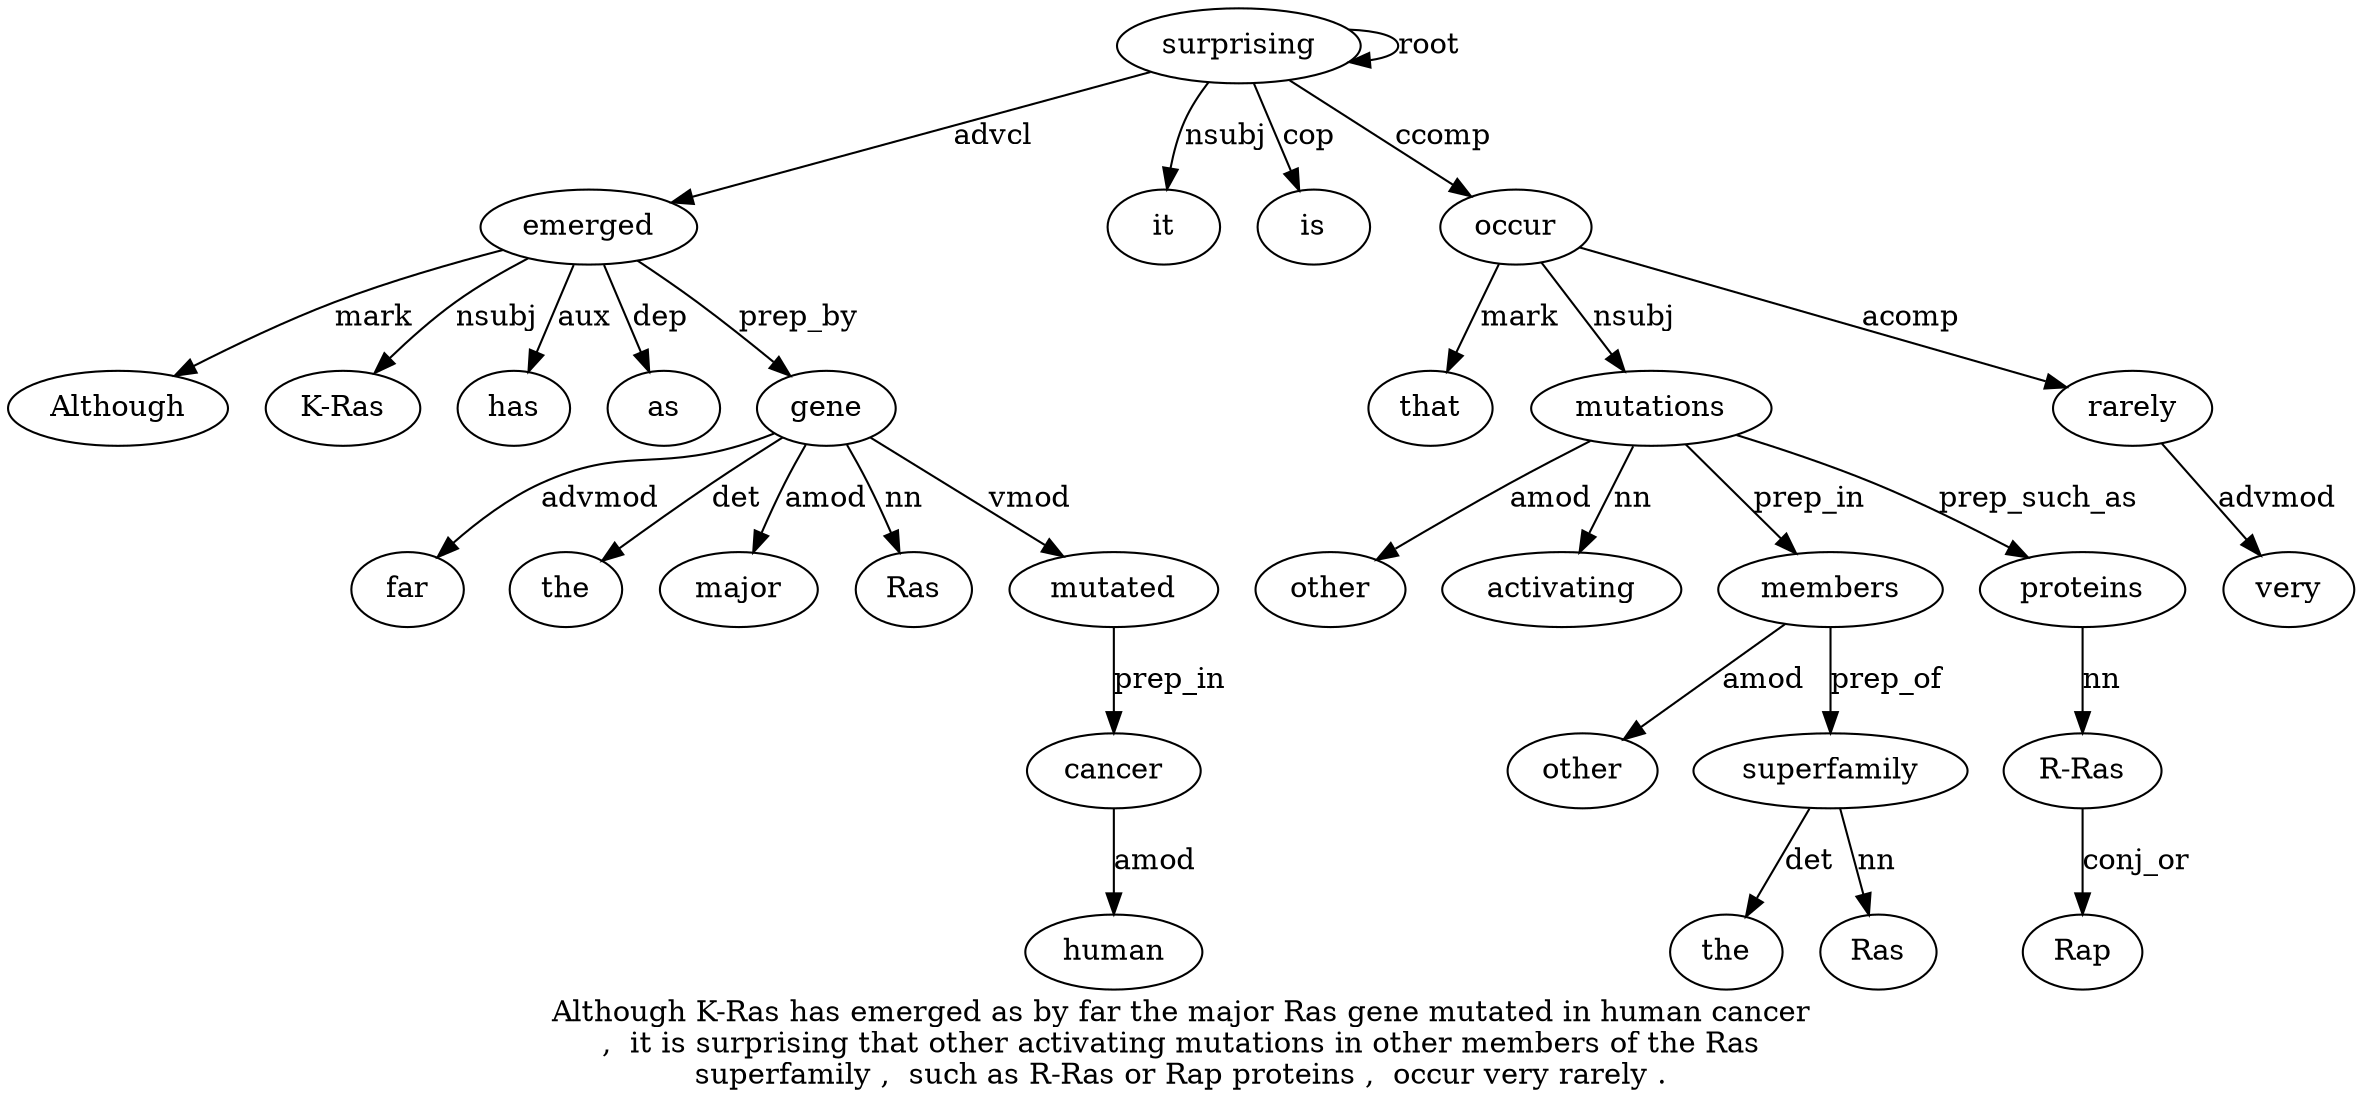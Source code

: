 digraph "Although K-Ras has emerged as by far the major Ras gene mutated in human cancer ,  it is surprising that other activating mutations in other members of the Ras superfamily ,  such as R-Ras or Rap proteins ,  occur very rarely ." {
label="Although K-Ras has emerged as by far the major Ras gene mutated in human cancer
,  it is surprising that other activating mutations in other members of the Ras
superfamily ,  such as R-Ras or Rap proteins ,  occur very rarely .";
emerged4 [style=filled, fillcolor=white, label=emerged];
Although1 [style=filled, fillcolor=white, label=Although];
emerged4 -> Although1  [label=mark];
"K-Ras2" [style=filled, fillcolor=white, label="K-Ras"];
emerged4 -> "K-Ras2"  [label=nsubj];
has3 [style=filled, fillcolor=white, label=has];
emerged4 -> has3  [label=aux];
surprising19 [style=filled, fillcolor=white, label=surprising];
surprising19 -> emerged4  [label=advcl];
as5 [style=filled, fillcolor=white, label=as];
emerged4 -> as5  [label=dep];
gene11 [style=filled, fillcolor=white, label=gene];
far7 [style=filled, fillcolor=white, label=far];
gene11 -> far7  [label=advmod];
the8 [style=filled, fillcolor=white, label=the];
gene11 -> the8  [label=det];
major9 [style=filled, fillcolor=white, label=major];
gene11 -> major9  [label=amod];
Ras10 [style=filled, fillcolor=white, label=Ras];
gene11 -> Ras10  [label=nn];
emerged4 -> gene11  [label=prep_by];
mutated12 [style=filled, fillcolor=white, label=mutated];
gene11 -> mutated12  [label=vmod];
cancer15 [style=filled, fillcolor=white, label=cancer];
human14 [style=filled, fillcolor=white, label=human];
cancer15 -> human14  [label=amod];
mutated12 -> cancer15  [label=prep_in];
it17 [style=filled, fillcolor=white, label=it];
surprising19 -> it17  [label=nsubj];
is18 [style=filled, fillcolor=white, label=is];
surprising19 -> is18  [label=cop];
surprising19 -> surprising19  [label=root];
occur39 [style=filled, fillcolor=white, label=occur];
that20 [style=filled, fillcolor=white, label=that];
occur39 -> that20  [label=mark];
mutations23 [style=filled, fillcolor=white, label=mutations];
other21 [style=filled, fillcolor=white, label=other];
mutations23 -> other21  [label=amod];
activating22 [style=filled, fillcolor=white, label=activating];
mutations23 -> activating22  [label=nn];
occur39 -> mutations23  [label=nsubj];
members26 [style=filled, fillcolor=white, label=members];
other25 [style=filled, fillcolor=white, label=other];
members26 -> other25  [label=amod];
mutations23 -> members26  [label=prep_in];
superfamily30 [style=filled, fillcolor=white, label=superfamily];
the28 [style=filled, fillcolor=white, label=the];
superfamily30 -> the28  [label=det];
Ras29 [style=filled, fillcolor=white, label=Ras];
superfamily30 -> Ras29  [label=nn];
members26 -> superfamily30  [label=prep_of];
proteins37 [style=filled, fillcolor=white, label=proteins];
"R-Ras34" [style=filled, fillcolor=white, label="R-Ras"];
proteins37 -> "R-Ras34"  [label=nn];
Rap36 [style=filled, fillcolor=white, label=Rap];
"R-Ras34" -> Rap36  [label=conj_or];
mutations23 -> proteins37  [label=prep_such_as];
surprising19 -> occur39  [label=ccomp];
rarely41 [style=filled, fillcolor=white, label=rarely];
very40 [style=filled, fillcolor=white, label=very];
rarely41 -> very40  [label=advmod];
occur39 -> rarely41  [label=acomp];
}
